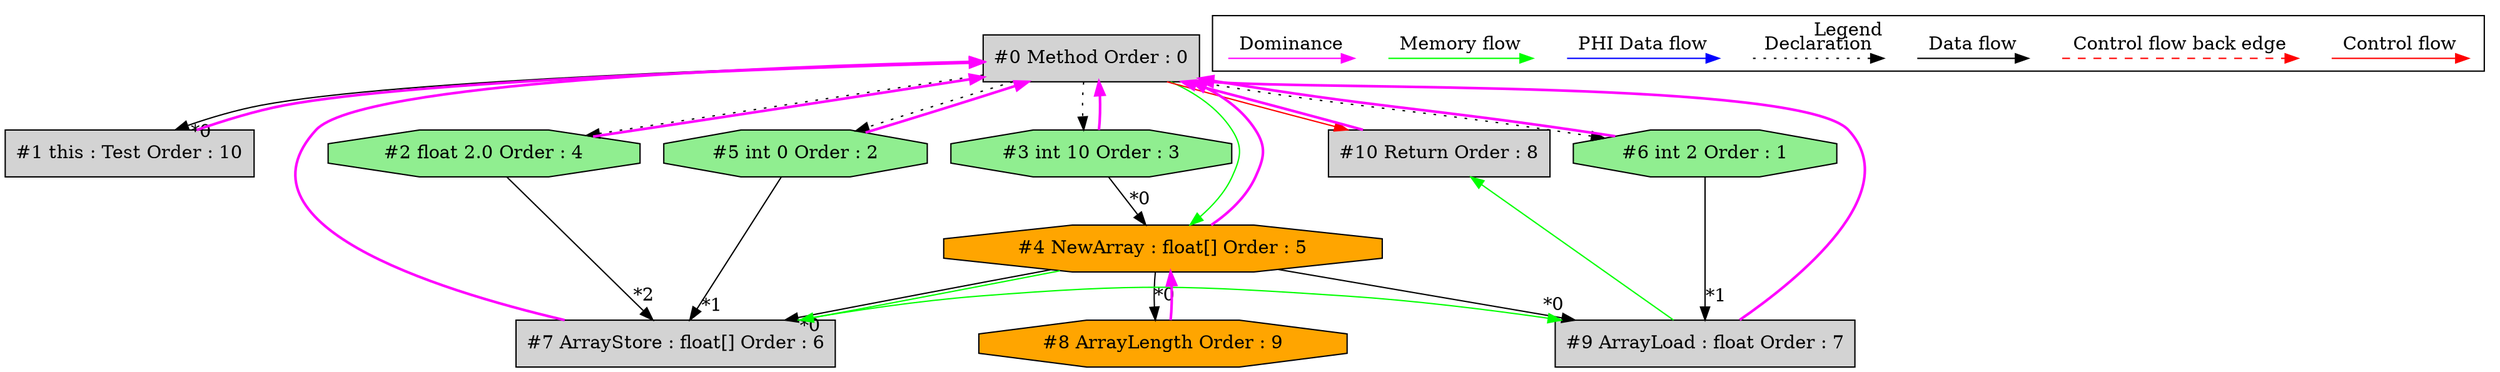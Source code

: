 digraph debugoutput {
 ordering="in";
 node0[label="#0 Method Order : 0",shape=box, fillcolor=lightgrey, style=filled];
 node1[label="#1 this : Test Order : 10",shape=box, fillcolor=lightgrey, style=filled];
 node1 -> node0[dir="forward" color="fuchsia" penwidth="2"];
 node0 -> node1[headlabel="*0", labeldistance=2];
 node2[label="#2 float 2.0 Order : 4",shape=octagon, fillcolor=lightgreen, style=filled];
 node2 -> node0[dir="forward" color="fuchsia" penwidth="2"];
 node0 -> node2[style=dotted];
 node3[label="#3 int 10 Order : 3",shape=octagon, fillcolor=lightgreen, style=filled];
 node3 -> node0[dir="forward" color="fuchsia" penwidth="2"];
 node0 -> node3[style=dotted];
 node4[label="#4 NewArray : float[] Order : 5",shape=octagon, fillcolor=orange, style=filled];
 node4 -> node0[dir="forward" color="fuchsia" penwidth="2"];
 node3 -> node4[headlabel="*0", labeldistance=2];
 node0 -> node4[labeldistance=2, color=green, constraint=false];
 node5[label="#5 int 0 Order : 2",shape=octagon, fillcolor=lightgreen, style=filled];
 node5 -> node0[dir="forward" color="fuchsia" penwidth="2"];
 node0 -> node5[style=dotted];
 node6[label="#6 int 2 Order : 1",shape=octagon, fillcolor=lightgreen, style=filled];
 node6 -> node0[dir="forward" color="fuchsia" penwidth="2"];
 node0 -> node6[style=dotted];
 node7[label="#7 ArrayStore : float[] Order : 6",shape=box, fillcolor=lightgrey, style=filled];
 node7 -> node0[dir="forward" color="fuchsia" penwidth="2"];
 node4 -> node7[headlabel="*0", labeldistance=2];
 node5 -> node7[headlabel="*1", labeldistance=2];
 node2 -> node7[headlabel="*2", labeldistance=2];
 node4 -> node7[labeldistance=2, color=green, constraint=false];
 node8[label="#8 ArrayLength Order : 9",shape=octagon, fillcolor=orange, style=filled];
 node8 -> node4[dir="forward" color="fuchsia" penwidth="2"];
 node4 -> node8[headlabel="*0", labeldistance=2];
 node9[label="#9 ArrayLoad : float Order : 7",shape=box, fillcolor=lightgrey, style=filled];
 node9 -> node0[dir="forward" color="fuchsia" penwidth="2"];
 node4 -> node9[headlabel="*0", labeldistance=2];
 node6 -> node9[headlabel="*1", labeldistance=2];
 node7 -> node9[labeldistance=2, color=green, constraint=false];
 node10[label="#10 Return Order : 8",shape=box, fillcolor=lightgrey, style=filled];
 node10 -> node0[dir="forward" color="fuchsia" penwidth="2"];
 node0 -> node10[labeldistance=2, color=red, fontcolor=red];
 node9 -> node10[labeldistance=2, color=green, constraint=false];
 subgraph cluster_000 {
  label = "Legend";
  node [shape=point]
  {
   rank=same;
   c0 [style = invis];
   c1 [style = invis];
   c2 [style = invis];
   c3 [style = invis];
   d0 [style = invis];
   d1 [style = invis];
   d2 [style = invis];
   d3 [style = invis];
   d4 [style = invis];
   d5 [style = invis];
   d6 [style = invis];
   d7 [style = invis];
   d8 [style = invis];
   d9 [style = invis];
  }
  c0 -> c1 [label="Control flow", style=solid, color=red]
  c2 -> c3 [label="Control flow back edge", style=dashed, color=red]
  d0 -> d1 [label="Data flow"]
  d2 -> d3 [label="Declaration", style=dotted]
  d4 -> d5 [label="PHI Data flow", color=blue]
  d6 -> d7 [label="Memory flow", color=green]
  d8 -> d9 [label="Dominance", color=fuchsia, style=solid]
 }

}
